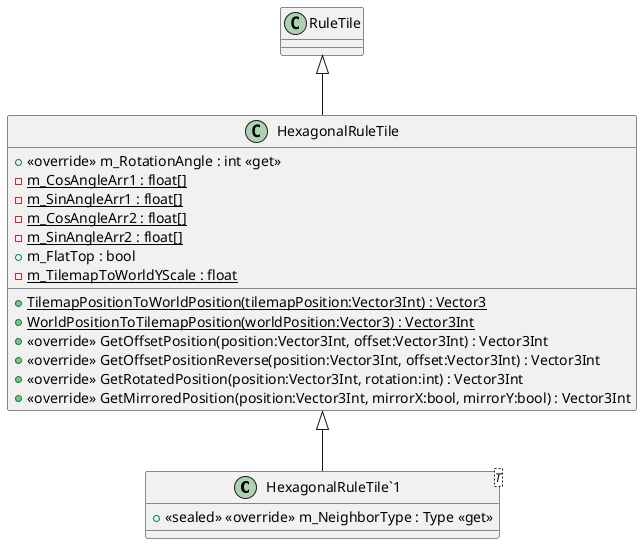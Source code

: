 @startuml
class "HexagonalRuleTile`1"<T> {
    + <<sealed>> <<override>> m_NeighborType : Type <<get>>
}
class HexagonalRuleTile {
    + <<override>> m_RotationAngle : int <<get>>
    - {static} m_CosAngleArr1 : float[]
    - {static} m_SinAngleArr1 : float[]
    - {static} m_CosAngleArr2 : float[]
    - {static} m_SinAngleArr2 : float[]
    + m_FlatTop : bool
    {static} - m_TilemapToWorldYScale : float
    + {static} TilemapPositionToWorldPosition(tilemapPosition:Vector3Int) : Vector3
    + {static} WorldPositionToTilemapPosition(worldPosition:Vector3) : Vector3Int
    + <<override>> GetOffsetPosition(position:Vector3Int, offset:Vector3Int) : Vector3Int
    + <<override>> GetOffsetPositionReverse(position:Vector3Int, offset:Vector3Int) : Vector3Int
    + <<override>> GetRotatedPosition(position:Vector3Int, rotation:int) : Vector3Int
    + <<override>> GetMirroredPosition(position:Vector3Int, mirrorX:bool, mirrorY:bool) : Vector3Int
}
HexagonalRuleTile <|-- "HexagonalRuleTile`1"
RuleTile <|-- HexagonalRuleTile
@enduml
